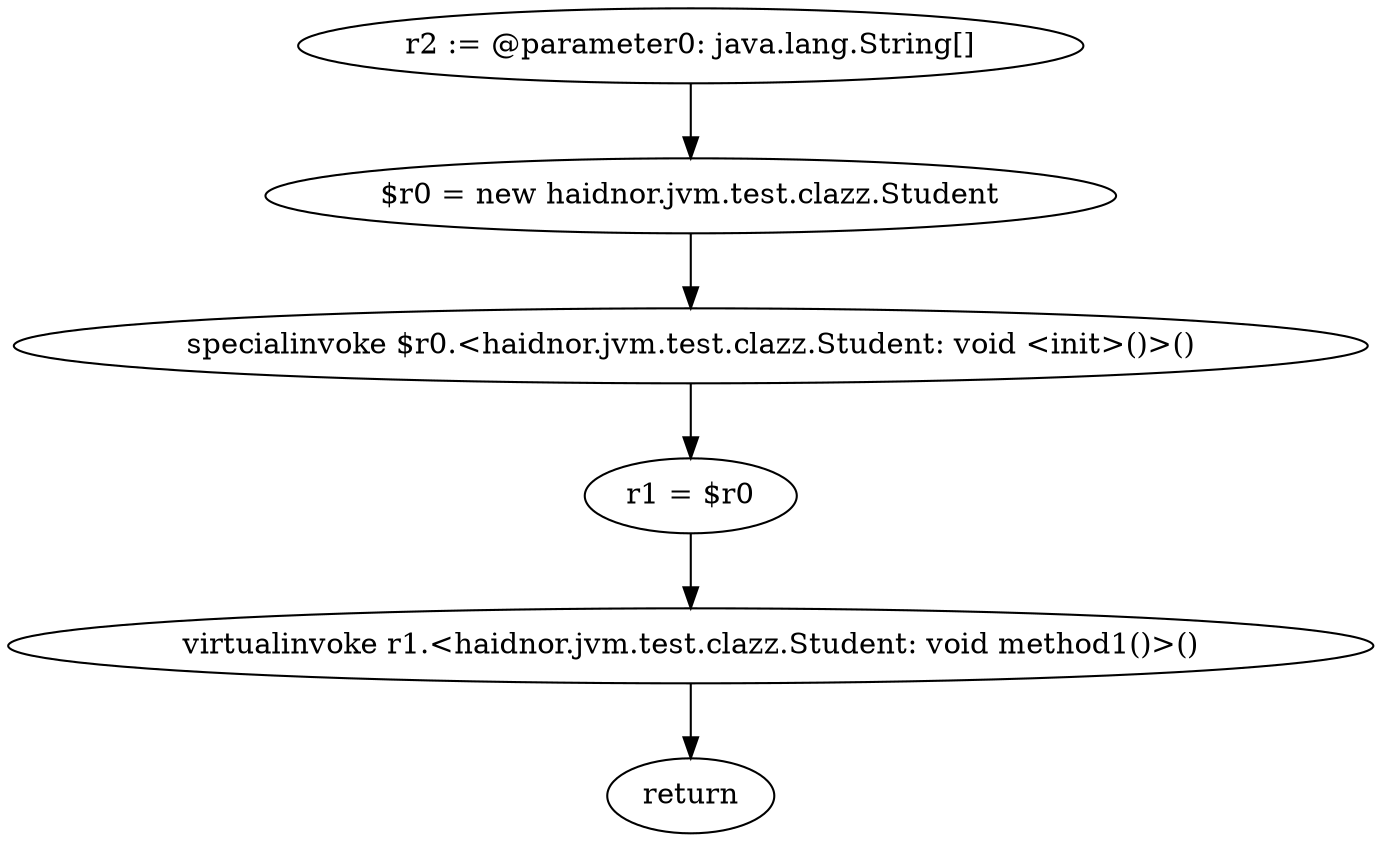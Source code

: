 digraph "unitGraph" {
    "r2 := @parameter0: java.lang.String[]"
    "$r0 = new haidnor.jvm.test.clazz.Student"
    "specialinvoke $r0.<haidnor.jvm.test.clazz.Student: void <init>()>()"
    "r1 = $r0"
    "virtualinvoke r1.<haidnor.jvm.test.clazz.Student: void method1()>()"
    "return"
    "r2 := @parameter0: java.lang.String[]"->"$r0 = new haidnor.jvm.test.clazz.Student";
    "$r0 = new haidnor.jvm.test.clazz.Student"->"specialinvoke $r0.<haidnor.jvm.test.clazz.Student: void <init>()>()";
    "specialinvoke $r0.<haidnor.jvm.test.clazz.Student: void <init>()>()"->"r1 = $r0";
    "r1 = $r0"->"virtualinvoke r1.<haidnor.jvm.test.clazz.Student: void method1()>()";
    "virtualinvoke r1.<haidnor.jvm.test.clazz.Student: void method1()>()"->"return";
}
